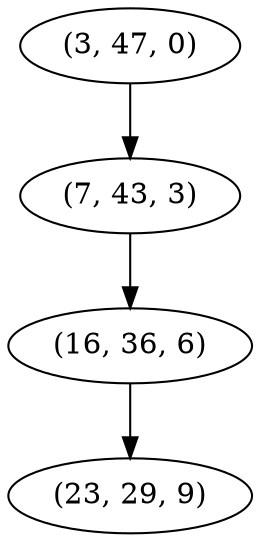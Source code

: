 digraph tree {
    "(3, 47, 0)";
    "(7, 43, 3)";
    "(16, 36, 6)";
    "(23, 29, 9)";
    "(3, 47, 0)" -> "(7, 43, 3)";
    "(7, 43, 3)" -> "(16, 36, 6)";
    "(16, 36, 6)" -> "(23, 29, 9)";
}
